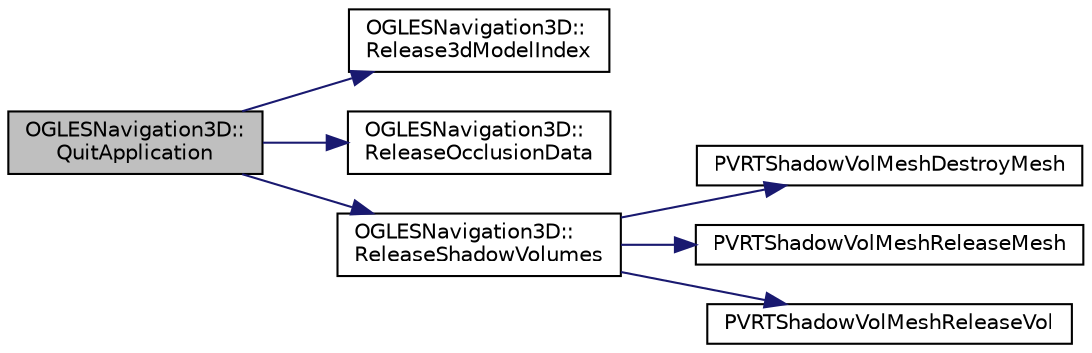 digraph "OGLESNavigation3D::QuitApplication"
{
  edge [fontname="Helvetica",fontsize="10",labelfontname="Helvetica",labelfontsize="10"];
  node [fontname="Helvetica",fontsize="10",shape=record];
  rankdir="LR";
  Node1 [label="OGLESNavigation3D::\lQuitApplication",height=0.2,width=0.4,color="black", fillcolor="grey75", style="filled", fontcolor="black"];
  Node1 -> Node2 [color="midnightblue",fontsize="10",style="solid",fontname="Helvetica"];
  Node2 [label="OGLESNavigation3D::\lRelease3dModelIndex",height=0.2,width=0.4,color="black", fillcolor="white", style="filled",URL="$class_o_g_l_e_s_navigation3_d.html#ab66ca73335d119f9ec5474a7edf0b0d8"];
  Node1 -> Node3 [color="midnightblue",fontsize="10",style="solid",fontname="Helvetica"];
  Node3 [label="OGLESNavigation3D::\lReleaseOcclusionData",height=0.2,width=0.4,color="black", fillcolor="white", style="filled",URL="$class_o_g_l_e_s_navigation3_d.html#af8260302e55cd6985e3d7bf12981d4a9"];
  Node1 -> Node4 [color="midnightblue",fontsize="10",style="solid",fontname="Helvetica"];
  Node4 [label="OGLESNavigation3D::\lReleaseShadowVolumes",height=0.2,width=0.4,color="black", fillcolor="white", style="filled",URL="$class_o_g_l_e_s_navigation3_d.html#afb565ae488565457bf5415b7d46f28f6"];
  Node4 -> Node5 [color="midnightblue",fontsize="10",style="solid",fontname="Helvetica"];
  Node5 [label="PVRTShadowVolMeshDestroyMesh",height=0.2,width=0.4,color="black", fillcolor="white", style="filled",URL="$_p_v_r_t_shadow_vol_8h.html#a9596e82a711e90bcb2648f3d0def675a"];
  Node4 -> Node6 [color="midnightblue",fontsize="10",style="solid",fontname="Helvetica"];
  Node6 [label="PVRTShadowVolMeshReleaseMesh",height=0.2,width=0.4,color="black", fillcolor="white", style="filled",URL="$_p_v_r_t_shadow_vol_8h.html#a67a18979c7fcf6c0c6abe3a4efed5b5e"];
  Node4 -> Node7 [color="midnightblue",fontsize="10",style="solid",fontname="Helvetica"];
  Node7 [label="PVRTShadowVolMeshReleaseVol",height=0.2,width=0.4,color="black", fillcolor="white", style="filled",URL="$_p_v_r_t_shadow_vol_8h.html#a66a27a5fc713367557236df96c2ace33"];
}
